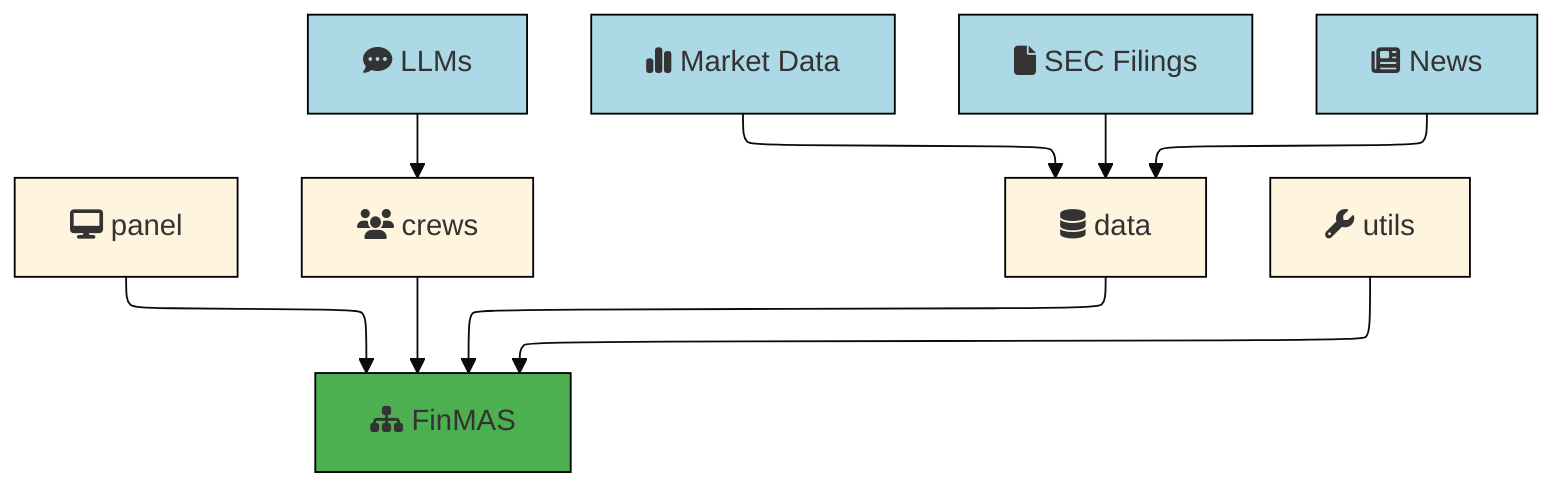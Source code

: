 ---
config:
  layout: elk
  theme: base
  look: classic
---
flowchart TD
    P["fa:fa-desktop panel"] --> F
    L["fa:fa-comment-dots LLMs"] --> C
    C["fa:fa-users crews"] --> F["fa:fa-sitemap FinMAS"]
    FA["fa:fa-chart-simple Market Data"] --> D
    S["fa:fa-file SEC Filings"] --> D
    N["fa:fa-newspaper News"] --> D
    D["fa:fa-database data"] --> F
    U["fa:fa-wrench utils"] --> F

    classDef lightBlue fill:#ADD8E6,stroke:black
    class N,FA,L,S lightBlue

    classDef strokeBlack stroke:black
    class P,C,D,U strokeBlack

    style F fill:#4CAF50,stroke:black